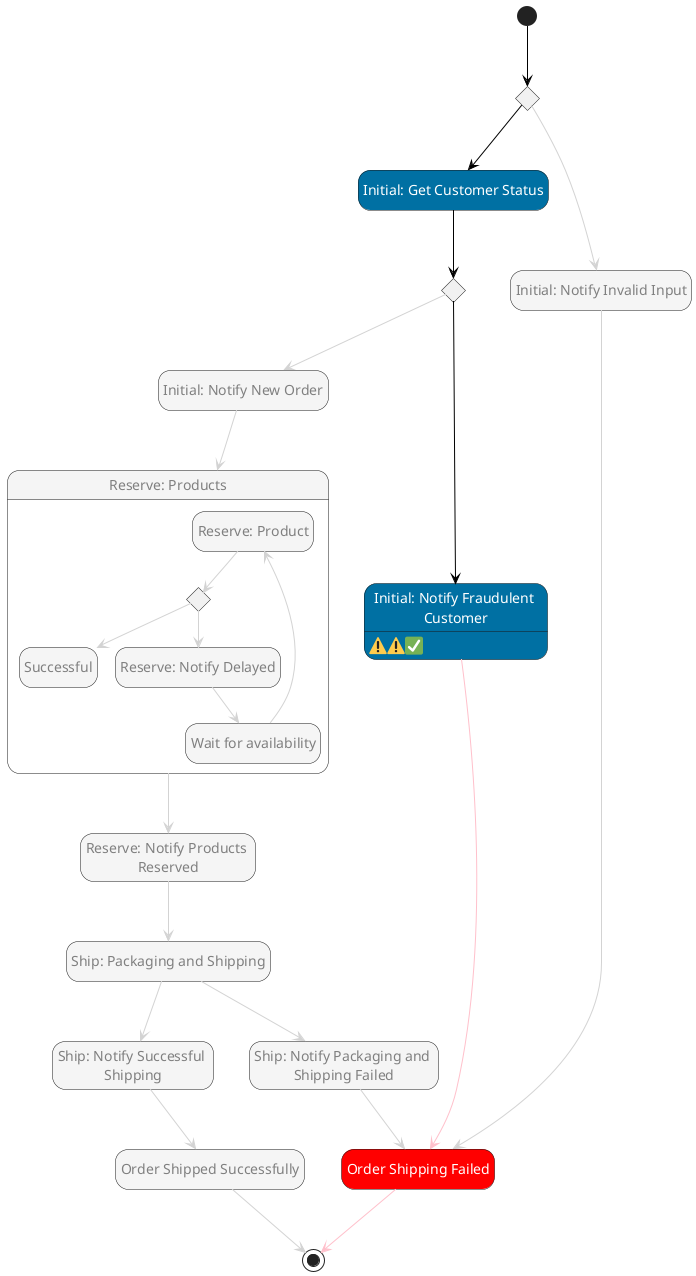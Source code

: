 @startuml
hide empty description
skinparam ArrowColor #black
skinparam state {

    BackgroundColor<<Choice>> #whitesmoke
    FontColor<<Choice>> automatic

    BackgroundColor<<aslFail>> #red
    FontColor<<aslFail>> automatic

    BackgroundColor<<aslMap>> #whitesmoke

    BackgroundColor<<aslSucceed>> #green
    FontColor<<aslSucceed>> automatic

    BackgroundColor<<aslTask>> #lightblue
    FontColor<<aslTask>> automatic

    BackgroundColor<<aslWait>> #whitesmoke
    FontColor<<aslWait>> automatic
    BackgroundColor<<Compensate>> #orange
    FontColor<<CustomStyle0>> automatic
    BackgroundColor<<CustomStyle0>> #gray
    FontColor<<CustomStyle1>> automatic
    BackgroundColor<<CustomStyle1>> #0070a3
    FontColor<<CustomStyle2>> automatic
    BackgroundColor<<CustomStyle2>> #gray
    FontColor<<CustomStyle3>> automatic
    BackgroundColor<<CustomStyle3>> #0070a3
    FontColor<<CustomStyle4>> automatic
    BackgroundColor<<CustomStyle4>> #red
    FontColor<<CustomStyle5>> gray
    BackgroundColor<<CustomStyle5>> #whitesmoke
}
state "Do Fraud Check" as state3<<Choice>>
state "Initial: Get Customer Status" as state2<<CustomStyle1>>
state "Initial: Notify Fraudulent \nCustomer" as state10<<CustomStyle3>>: <:warning:><:warning:><:white_check_mark:>
state "Initial: Notify Invalid Input" as state13<<CustomStyle5>>
state "Initial: Notify New Order" as state4<<CustomStyle5>>
state "Initial: Validate Input" as state1<<Choice>>
state "Order Shipped Successfully" as state12<<CustomStyle5>>
state "Order Shipping Failed" as state11<<CustomStyle4>>
state "Reserve: Notify Products \nReserved" as state6<<CustomStyle5>>
state "Reserve: Products" as state5<<CustomStyle5>> {
state "Reserve: Product" as state14<<CustomStyle5>>
state "Choice" as state15<<Choice>>
state "Successful" as state16<<CustomStyle5>>
state "Reserve: Notify Delayed" as state17<<CustomStyle5>>
state "Wait for availability" as state18<<CustomStyle5>>
}
state "Ship: Notify Packaging and \nShipping Failed" as state9<<CustomStyle5>>
state "Ship: Notify Successful \nShipping" as state8<<CustomStyle5>>
state "Ship: Packaging and Shipping" as state7<<CustomStyle5>>
[*] --> state1
state1 -[#lightgray]-> state13
state1 --> state2
state2 --> state3
state3 --> state10
state3 -[#lightgray]-> state4
state4 -[#lightgray]-> state5
state5 -[#lightgray]-> state6
state6 -[#lightgray]-> state7
state7 -[#lightgray]-> state8
state7 -[#lightgray]-> state9
state8 -[#lightgray]-> state12
state9 -[#lightgray]-> state11
state10 -[#pink]-> state11
state11 -[#pink]-> [*]
state12 -[#lightgray]-> [*]
state13 -[#lightgray]-> state11
state14 -[#lightgray]-> state15
state15 -[#lightgray]-> state17
state15 -[#lightgray]-> state16
state17 -[#lightgray]-> state18
state18 -[#lightgray]-> state14
@enduml
